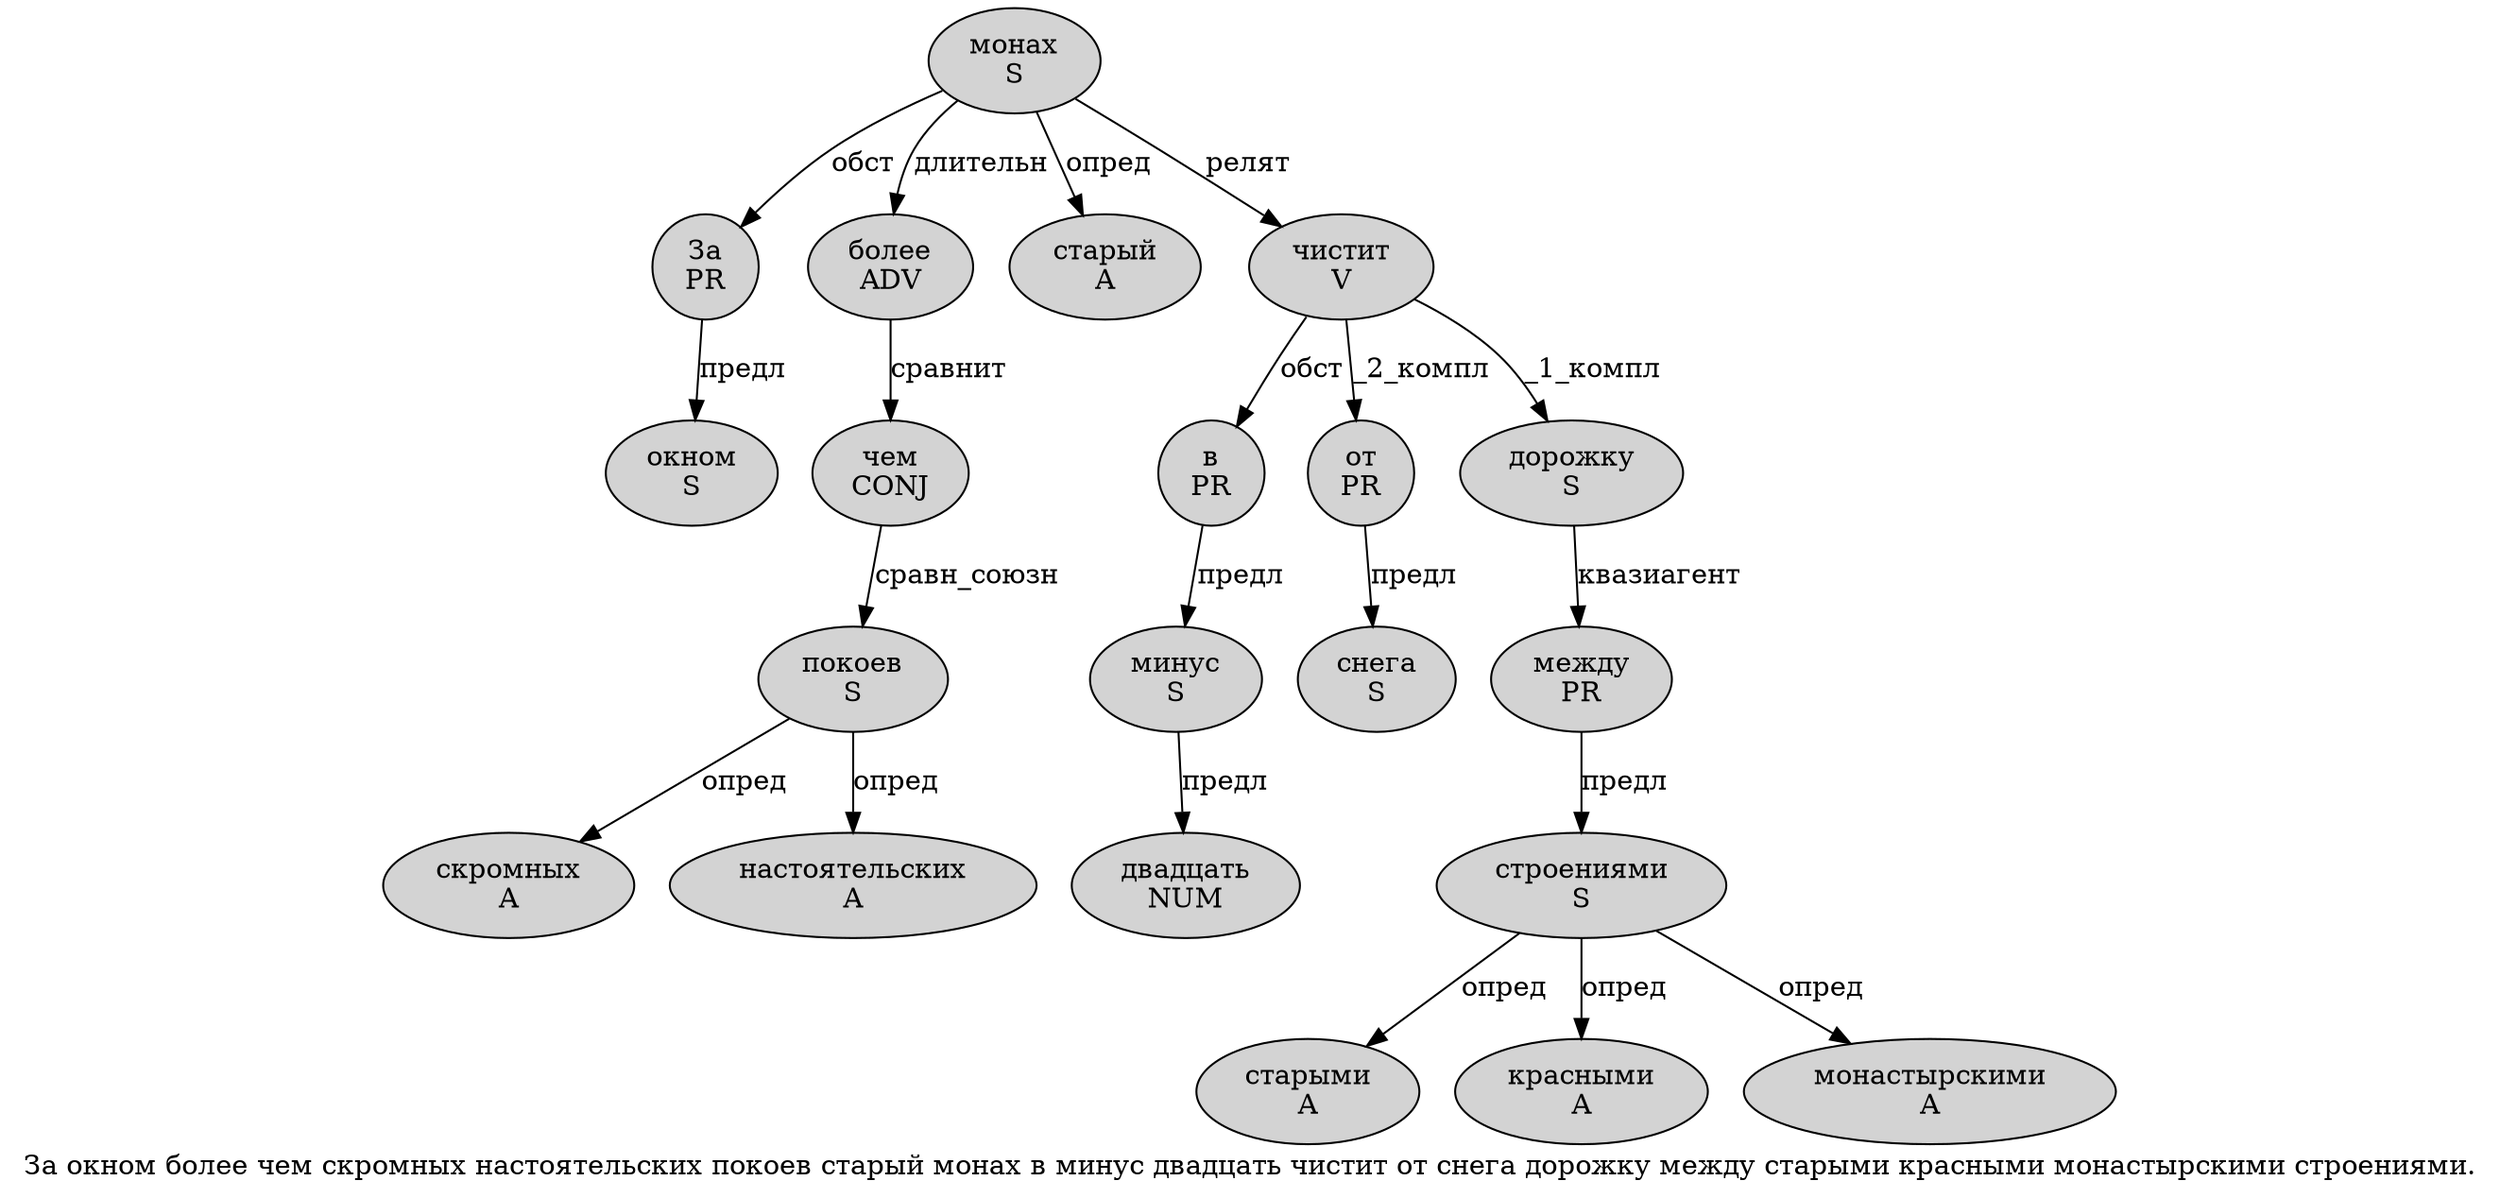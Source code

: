 digraph SENTENCE_852 {
	graph [label="За окном более чем скромных настоятельских покоев старый монах в минус двадцать чистит от снега дорожку между старыми красными монастырскими строениями."]
	node [style=filled]
		0 [label="За
PR" color="" fillcolor=lightgray penwidth=1 shape=ellipse]
		1 [label="окном
S" color="" fillcolor=lightgray penwidth=1 shape=ellipse]
		2 [label="более
ADV" color="" fillcolor=lightgray penwidth=1 shape=ellipse]
		3 [label="чем
CONJ" color="" fillcolor=lightgray penwidth=1 shape=ellipse]
		4 [label="скромных
A" color="" fillcolor=lightgray penwidth=1 shape=ellipse]
		5 [label="настоятельских
A" color="" fillcolor=lightgray penwidth=1 shape=ellipse]
		6 [label="покоев
S" color="" fillcolor=lightgray penwidth=1 shape=ellipse]
		7 [label="старый
A" color="" fillcolor=lightgray penwidth=1 shape=ellipse]
		8 [label="монах
S" color="" fillcolor=lightgray penwidth=1 shape=ellipse]
		9 [label="в
PR" color="" fillcolor=lightgray penwidth=1 shape=ellipse]
		10 [label="минус
S" color="" fillcolor=lightgray penwidth=1 shape=ellipse]
		11 [label="двадцать
NUM" color="" fillcolor=lightgray penwidth=1 shape=ellipse]
		12 [label="чистит
V" color="" fillcolor=lightgray penwidth=1 shape=ellipse]
		13 [label="от
PR" color="" fillcolor=lightgray penwidth=1 shape=ellipse]
		14 [label="снега
S" color="" fillcolor=lightgray penwidth=1 shape=ellipse]
		15 [label="дорожку
S" color="" fillcolor=lightgray penwidth=1 shape=ellipse]
		16 [label="между
PR" color="" fillcolor=lightgray penwidth=1 shape=ellipse]
		17 [label="старыми
A" color="" fillcolor=lightgray penwidth=1 shape=ellipse]
		18 [label="красными
A" color="" fillcolor=lightgray penwidth=1 shape=ellipse]
		19 [label="монастырскими
A" color="" fillcolor=lightgray penwidth=1 shape=ellipse]
		20 [label="строениями
S" color="" fillcolor=lightgray penwidth=1 shape=ellipse]
			2 -> 3 [label="сравнит"]
			12 -> 9 [label="обст"]
			12 -> 13 [label="_2_компл"]
			12 -> 15 [label="_1_компл"]
			16 -> 20 [label="предл"]
			3 -> 6 [label="сравн_союзн"]
			8 -> 0 [label="обст"]
			8 -> 2 [label="длительн"]
			8 -> 7 [label="опред"]
			8 -> 12 [label="релят"]
			13 -> 14 [label="предл"]
			9 -> 10 [label="предл"]
			10 -> 11 [label="предл"]
			15 -> 16 [label="квазиагент"]
			20 -> 17 [label="опред"]
			20 -> 18 [label="опред"]
			20 -> 19 [label="опред"]
			6 -> 4 [label="опред"]
			6 -> 5 [label="опред"]
			0 -> 1 [label="предл"]
}